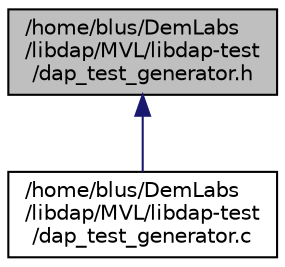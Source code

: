 digraph "/home/blus/DemLabs/libdap/MVL/libdap-test/dap_test_generator.h"
{
  edge [fontname="Helvetica",fontsize="10",labelfontname="Helvetica",labelfontsize="10"];
  node [fontname="Helvetica",fontsize="10",shape=record];
  Node1 [label="/home/blus/DemLabs\l/libdap/MVL/libdap-test\l/dap_test_generator.h",height=0.2,width=0.4,color="black", fillcolor="grey75", style="filled", fontcolor="black"];
  Node1 -> Node2 [dir="back",color="midnightblue",fontsize="10",style="solid",fontname="Helvetica"];
  Node2 [label="/home/blus/DemLabs\l/libdap/MVL/libdap-test\l/dap_test_generator.c",height=0.2,width=0.4,color="black", fillcolor="white", style="filled",URL="$dap__test__generator_8c.html"];
}
